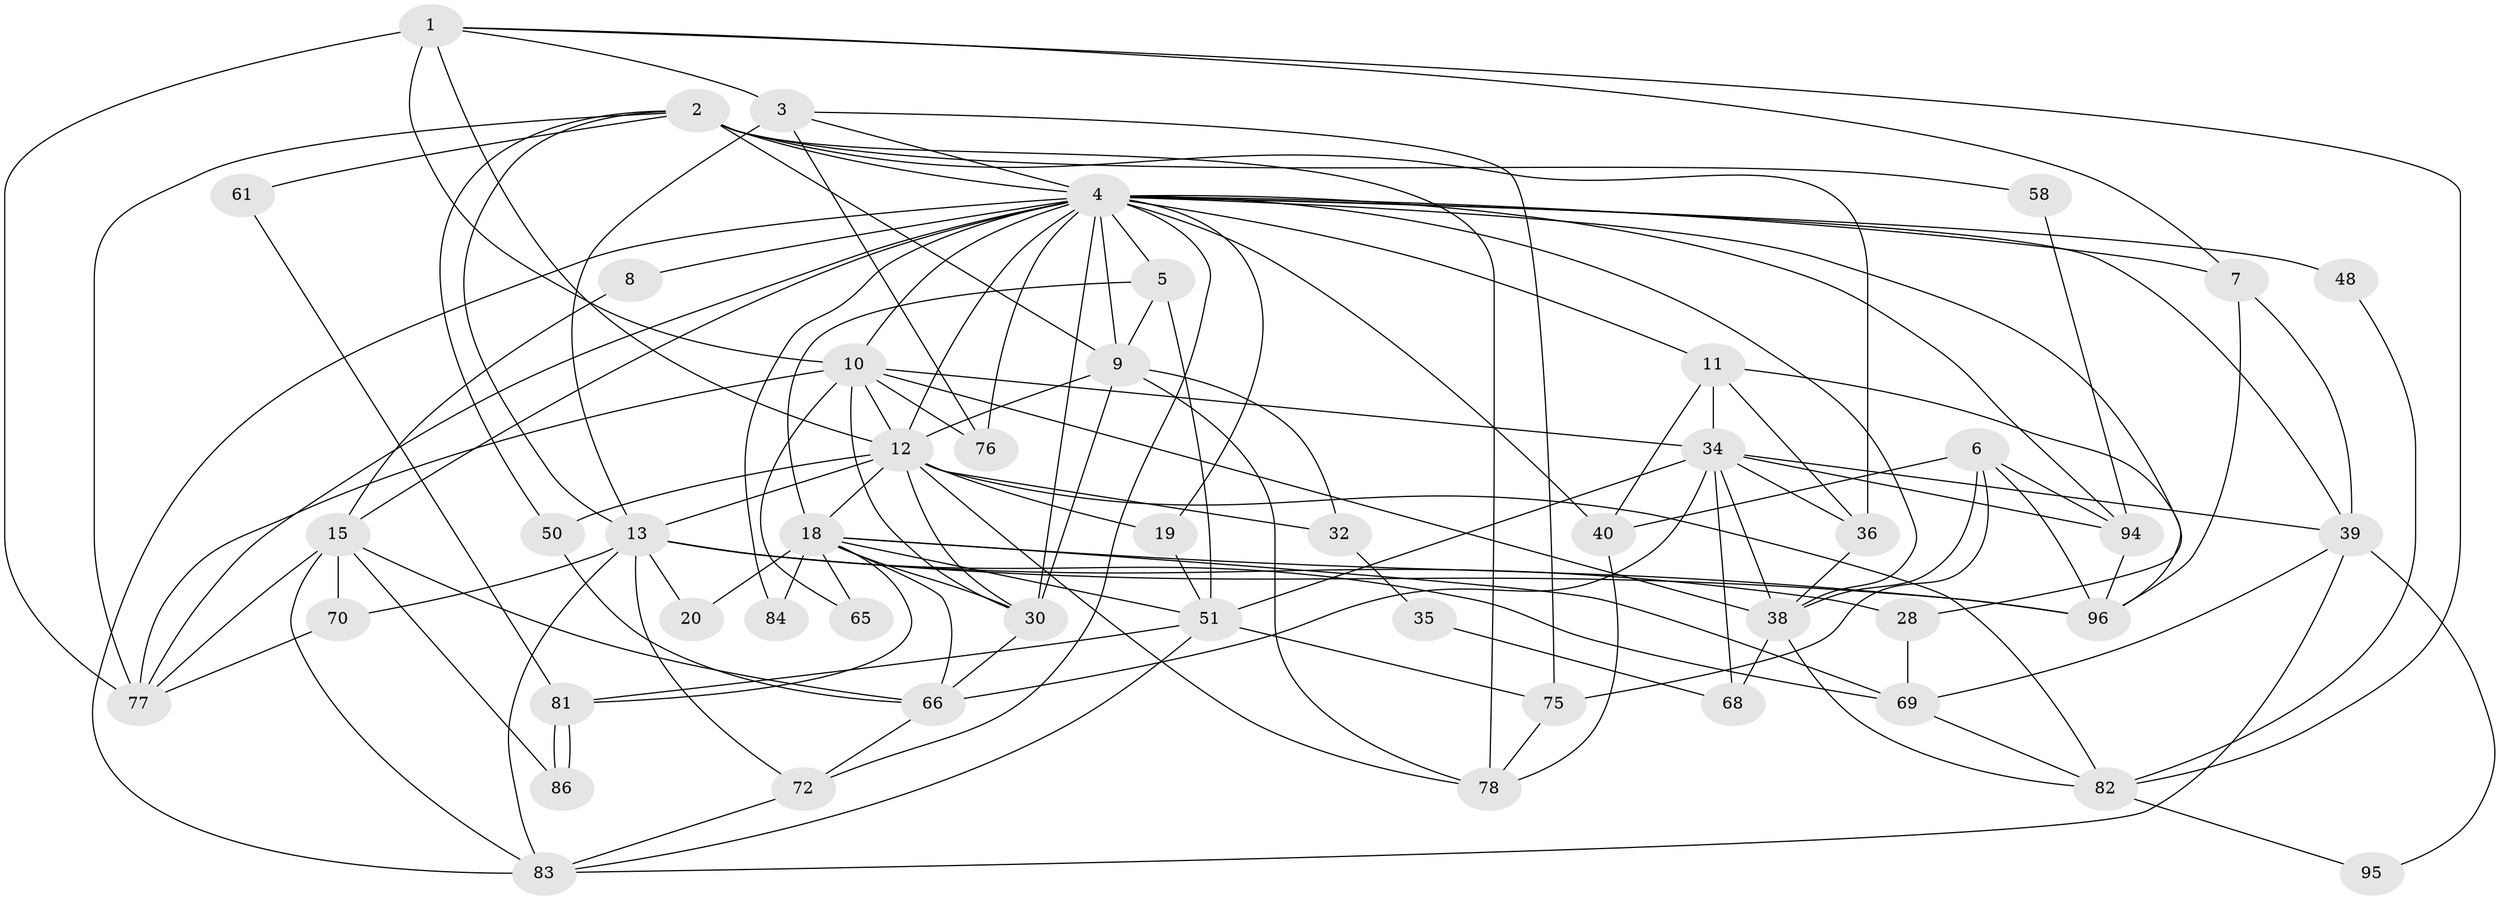 // original degree distribution, {2: 0.16326530612244897, 3: 0.21428571428571427, 5: 0.22448979591836735, 4: 0.25510204081632654, 6: 0.11224489795918367, 7: 0.030612244897959183}
// Generated by graph-tools (version 1.1) at 2025/15/03/09/25 04:15:05]
// undirected, 49 vertices, 130 edges
graph export_dot {
graph [start="1"]
  node [color=gray90,style=filled];
  1 [super="+25"];
  2 [super="+31+24"];
  3;
  4 [super="+85+23+52+22"];
  5 [super="+42"];
  6 [super="+16"];
  7 [super="+43"];
  8;
  9 [super="+80"];
  10 [super="+45+21"];
  11 [super="+14"];
  12 [super="+44+17"];
  13 [super="+26+47"];
  15 [super="+27"];
  18 [super="+63+60"];
  19;
  20;
  28 [super="+88+74"];
  30 [super="+54"];
  32;
  34 [super="+55+37"];
  35;
  36;
  38 [super="+73+57"];
  39 [super="+67"];
  40;
  48;
  50 [super="+79"];
  51 [super="+71+53"];
  58;
  61;
  65;
  66 [super="+91"];
  68;
  69;
  70;
  72;
  75;
  76;
  77 [super="+90"];
  78;
  81;
  82;
  83;
  84;
  86;
  94;
  95;
  96;
  1 -- 77 [weight=2];
  1 -- 3;
  1 -- 82;
  1 -- 10;
  1 -- 12;
  1 -- 7;
  2 -- 36;
  2 -- 9;
  2 -- 77;
  2 -- 78;
  2 -- 58;
  2 -- 61;
  2 -- 4 [weight=2];
  2 -- 50 [weight=2];
  2 -- 13;
  3 -- 76;
  3 -- 75;
  3 -- 4;
  3 -- 13;
  4 -- 38;
  4 -- 76 [weight=2];
  4 -- 48;
  4 -- 83;
  4 -- 94 [weight=2];
  4 -- 30 [weight=2];
  4 -- 19;
  4 -- 5 [weight=2];
  4 -- 8;
  4 -- 9 [weight=2];
  4 -- 15;
  4 -- 10 [weight=2];
  4 -- 12;
  4 -- 28;
  4 -- 39;
  4 -- 72;
  4 -- 40;
  4 -- 84;
  4 -- 11;
  4 -- 7 [weight=2];
  4 -- 77;
  5 -- 18;
  5 -- 9;
  5 -- 51;
  6 -- 94;
  6 -- 38;
  6 -- 40;
  6 -- 75;
  6 -- 96;
  7 -- 96;
  7 -- 39;
  8 -- 15;
  9 -- 32;
  9 -- 30;
  9 -- 78;
  9 -- 12;
  10 -- 30;
  10 -- 34;
  10 -- 38;
  10 -- 76;
  10 -- 77;
  10 -- 65;
  10 -- 12;
  11 -- 34;
  11 -- 96;
  11 -- 40;
  11 -- 36;
  12 -- 18;
  12 -- 50 [weight=2];
  12 -- 19;
  12 -- 32;
  12 -- 13 [weight=2];
  12 -- 78;
  12 -- 82;
  12 -- 30;
  13 -- 69;
  13 -- 70;
  13 -- 72;
  13 -- 20;
  13 -- 28 [weight=3];
  13 -- 96;
  13 -- 83;
  15 -- 66;
  15 -- 86;
  15 -- 83;
  15 -- 70;
  15 -- 77;
  18 -- 84;
  18 -- 66;
  18 -- 30;
  18 -- 96;
  18 -- 81;
  18 -- 51;
  18 -- 20;
  18 -- 65;
  18 -- 69;
  19 -- 51;
  28 -- 69;
  30 -- 66;
  32 -- 35;
  34 -- 68 [weight=2];
  34 -- 66;
  34 -- 94;
  34 -- 51;
  34 -- 36;
  34 -- 38;
  34 -- 39;
  35 -- 68;
  36 -- 38;
  38 -- 82;
  38 -- 68;
  39 -- 83;
  39 -- 69;
  39 -- 95;
  40 -- 78;
  48 -- 82;
  50 -- 66;
  51 -- 83;
  51 -- 81;
  51 -- 75;
  58 -- 94;
  61 -- 81;
  66 -- 72;
  69 -- 82;
  70 -- 77;
  72 -- 83;
  75 -- 78;
  81 -- 86;
  81 -- 86;
  82 -- 95;
  94 -- 96;
}
